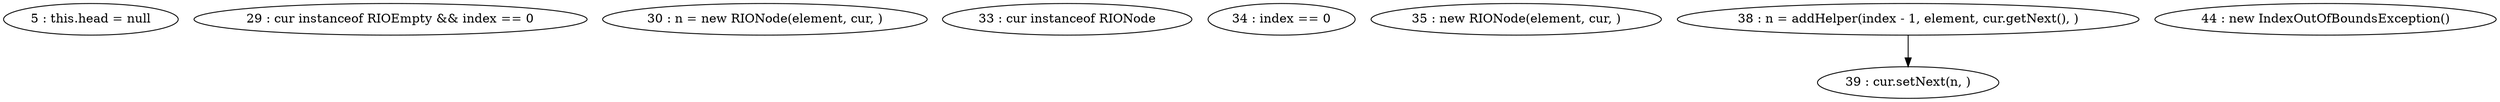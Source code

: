 digraph G {
"5 : this.head = null"
"29 : cur instanceof RIOEmpty && index == 0"
"30 : n = new RIONode(element, cur, )"
"33 : cur instanceof RIONode"
"34 : index == 0"
"35 : new RIONode(element, cur, )"
"38 : n = addHelper(index - 1, element, cur.getNext(), )"
"38 : n = addHelper(index - 1, element, cur.getNext(), )" -> "39 : cur.setNext(n, )"
"39 : cur.setNext(n, )"
"44 : new IndexOutOfBoundsException()"
}